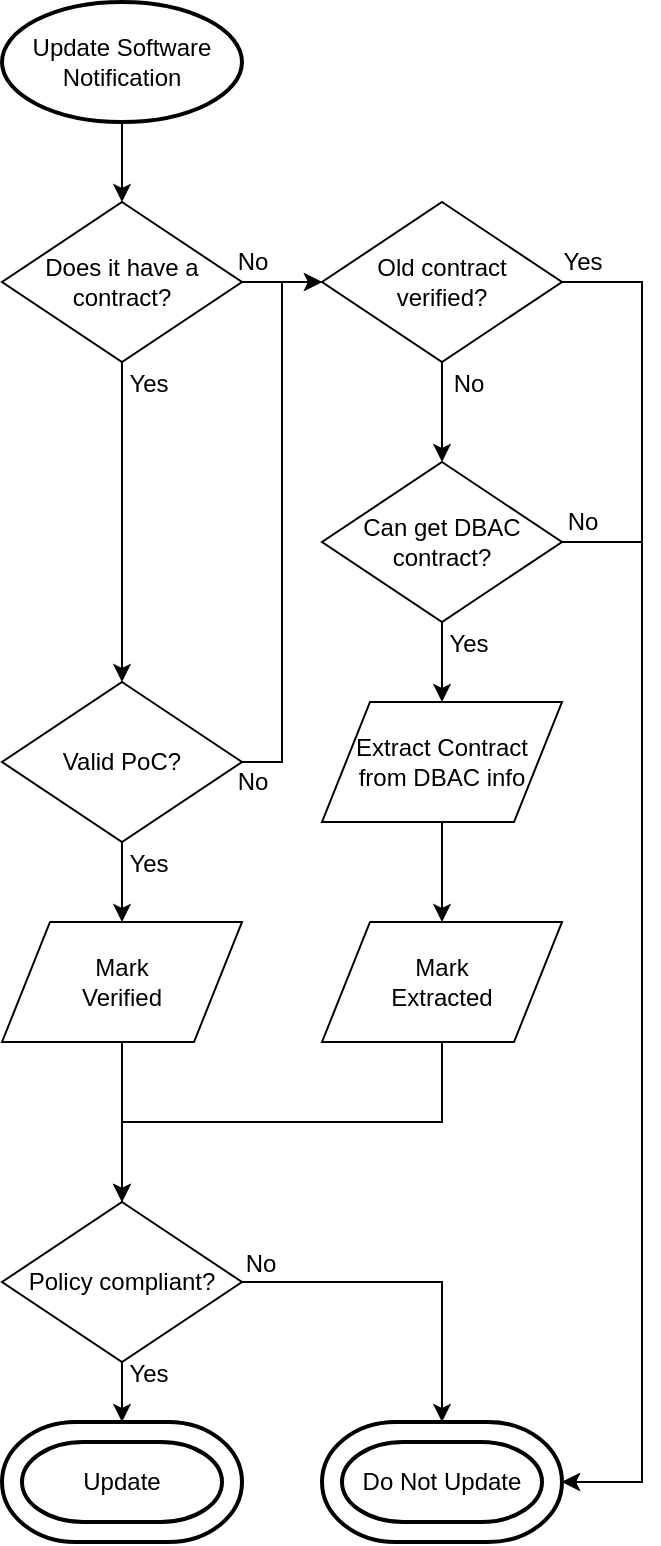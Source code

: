 <mxfile version="12.5.2" type="device"><diagram id="FkCdPjZJ8-QhyjD5HfDq" name="Page-1"><mxGraphModel dx="1341" dy="711" grid="1" gridSize="10" guides="1" tooltips="1" connect="1" arrows="1" fold="1" page="1" pageScale="1" pageWidth="827" pageHeight="1169" math="0" shadow="0"><root><mxCell id="0"/><mxCell id="1" parent="0"/><mxCell id="yOy8OFCSUaF9W_NkXSz8-13" style="edgeStyle=orthogonalEdgeStyle;rounded=0;orthogonalLoop=1;jettySize=auto;html=1;" parent="1" source="yOy8OFCSUaF9W_NkXSz8-1" target="yOy8OFCSUaF9W_NkXSz8-3" edge="1"><mxGeometry relative="1" as="geometry"/></mxCell><mxCell id="yOy8OFCSUaF9W_NkXSz8-1" value="Update Software Notification" style="strokeWidth=2;html=1;shape=mxgraph.flowchart.start_1;whiteSpace=wrap;" parent="1" vertex="1"><mxGeometry x="280" y="140" width="120" height="60" as="geometry"/></mxCell><mxCell id="yOy8OFCSUaF9W_NkXSz8-5" value="" style="edgeStyle=orthogonalEdgeStyle;rounded=0;orthogonalLoop=1;jettySize=auto;html=1;" parent="1" source="yOy8OFCSUaF9W_NkXSz8-3" target="EZ177hOOrbYYjBY2mvUs-4" edge="1"><mxGeometry x="-0.763" y="40" relative="1" as="geometry"><mxPoint as="offset"/><Array as="points"/></mxGeometry></mxCell><mxCell id="yOy8OFCSUaF9W_NkXSz8-15" style="edgeStyle=orthogonalEdgeStyle;rounded=0;orthogonalLoop=1;jettySize=auto;html=1;" parent="1" source="yOy8OFCSUaF9W_NkXSz8-3" target="tqp4UFAQfz5taNDQSgd_-5" edge="1"><mxGeometry relative="1" as="geometry"><mxPoint x="340" y="360" as="targetPoint"/></mxGeometry></mxCell><mxCell id="yOy8OFCSUaF9W_NkXSz8-3" value="Does it have a contract?" style="rhombus;whiteSpace=wrap;html=1;" parent="1" vertex="1"><mxGeometry x="280" y="240" width="120" height="80" as="geometry"/></mxCell><mxCell id="yOy8OFCSUaF9W_NkXSz8-6" style="edgeStyle=orthogonalEdgeStyle;rounded=0;orthogonalLoop=1;jettySize=auto;html=1;" parent="1" source="yOy8OFCSUaF9W_NkXSz8-4" target="tqp4UFAQfz5taNDQSgd_-10" edge="1"><mxGeometry relative="1" as="geometry"><mxPoint x="500" y="480" as="targetPoint"/><Array as="points"><mxPoint x="600" y="410"/><mxPoint x="600" y="880"/></Array></mxGeometry></mxCell><mxCell id="yOy8OFCSUaF9W_NkXSz8-23" value="No" style="text;html=1;resizable=0;points=[];align=center;verticalAlign=middle;labelBackgroundColor=#ffffff;" parent="yOy8OFCSUaF9W_NkXSz8-6" vertex="1" connectable="0"><mxGeometry x="-0.484" y="1" relative="1" as="geometry"><mxPoint x="-31" y="-112" as="offset"/></mxGeometry></mxCell><mxCell id="yOy8OFCSUaF9W_NkXSz8-21" style="edgeStyle=orthogonalEdgeStyle;rounded=0;orthogonalLoop=1;jettySize=auto;html=1;" parent="1" source="yOy8OFCSUaF9W_NkXSz8-4" target="yOy8OFCSUaF9W_NkXSz8-19" edge="1"><mxGeometry relative="1" as="geometry"/></mxCell><mxCell id="yOy8OFCSUaF9W_NkXSz8-4" value="Can get DBAC contract?" style="rhombus;whiteSpace=wrap;html=1;" parent="1" vertex="1"><mxGeometry x="440" y="370" width="120" height="80" as="geometry"/></mxCell><mxCell id="RM2AX5ma5Jd8kfvqJU6q-1" style="edgeStyle=orthogonalEdgeStyle;rounded=0;orthogonalLoop=1;jettySize=auto;html=1;" parent="1" source="yOy8OFCSUaF9W_NkXSz8-19" target="tqp4UFAQfz5taNDQSgd_-20" edge="1"><mxGeometry relative="1" as="geometry"/></mxCell><mxCell id="yOy8OFCSUaF9W_NkXSz8-19" value="Extract Contract&lt;br&gt;from DBAC info" style="shape=parallelogram;perimeter=parallelogramPerimeter;whiteSpace=wrap;html=1;" parent="1" vertex="1"><mxGeometry x="440" y="490" width="120" height="60" as="geometry"/></mxCell><mxCell id="tqp4UFAQfz5taNDQSgd_-3" value="" style="edgeStyle=orthogonalEdgeStyle;rounded=0;orthogonalLoop=1;jettySize=auto;html=1;" parent="1" source="tqp4UFAQfz5taNDQSgd_-5" target="tqp4UFAQfz5taNDQSgd_-23" edge="1"><mxGeometry relative="1" as="geometry"><mxPoint x="340" y="720" as="targetPoint"/></mxGeometry></mxCell><mxCell id="RM2AX5ma5Jd8kfvqJU6q-3" style="edgeStyle=orthogonalEdgeStyle;rounded=0;orthogonalLoop=1;jettySize=auto;html=1;" parent="1" source="tqp4UFAQfz5taNDQSgd_-5" target="EZ177hOOrbYYjBY2mvUs-4" edge="1"><mxGeometry relative="1" as="geometry"><Array as="points"><mxPoint x="420" y="520"/><mxPoint x="420" y="280"/></Array></mxGeometry></mxCell><mxCell id="tqp4UFAQfz5taNDQSgd_-5" value="Valid PoC?" style="rhombus;whiteSpace=wrap;html=1;" parent="1" vertex="1"><mxGeometry x="280" y="480" width="120" height="80" as="geometry"/></mxCell><mxCell id="tqp4UFAQfz5taNDQSgd_-6" value="" style="edgeStyle=orthogonalEdgeStyle;rounded=0;orthogonalLoop=1;jettySize=auto;html=1;" parent="1" source="tqp4UFAQfz5taNDQSgd_-7" target="tqp4UFAQfz5taNDQSgd_-13" edge="1"><mxGeometry relative="1" as="geometry"><mxPoint x="340" y="950" as="targetPoint"/></mxGeometry></mxCell><mxCell id="tqp4UFAQfz5taNDQSgd_-7" value="Policy compliant?" style="rhombus;whiteSpace=wrap;html=1;" parent="1" vertex="1"><mxGeometry x="280" y="740" width="120" height="80" as="geometry"/></mxCell><mxCell id="tqp4UFAQfz5taNDQSgd_-9" value="" style="group" parent="1" vertex="1" connectable="0"><mxGeometry x="440" y="850" width="120" height="60" as="geometry"/></mxCell><mxCell id="tqp4UFAQfz5taNDQSgd_-10" value="" style="strokeWidth=2;html=1;shape=mxgraph.flowchart.terminator;whiteSpace=wrap;" parent="tqp4UFAQfz5taNDQSgd_-9" vertex="1"><mxGeometry width="120" height="60" as="geometry"/></mxCell><mxCell id="tqp4UFAQfz5taNDQSgd_-11" value="Do Not Update" style="strokeWidth=2;html=1;shape=mxgraph.flowchart.terminator;whiteSpace=wrap;" parent="tqp4UFAQfz5taNDQSgd_-9" vertex="1"><mxGeometry x="10" y="10" width="100" height="40" as="geometry"/></mxCell><mxCell id="tqp4UFAQfz5taNDQSgd_-12" value="" style="group" parent="1" vertex="1" connectable="0"><mxGeometry x="280" y="850" width="120" height="60" as="geometry"/></mxCell><mxCell id="tqp4UFAQfz5taNDQSgd_-13" value="" style="strokeWidth=2;html=1;shape=mxgraph.flowchart.terminator;whiteSpace=wrap;" parent="tqp4UFAQfz5taNDQSgd_-12" vertex="1"><mxGeometry width="120" height="60" as="geometry"/></mxCell><mxCell id="tqp4UFAQfz5taNDQSgd_-14" value="Update" style="strokeWidth=2;html=1;shape=mxgraph.flowchart.terminator;whiteSpace=wrap;" parent="tqp4UFAQfz5taNDQSgd_-12" vertex="1"><mxGeometry x="10" y="10" width="100" height="40" as="geometry"/></mxCell><mxCell id="tqp4UFAQfz5taNDQSgd_-17" value="No" style="text;html=1;resizable=0;points=[];align=center;verticalAlign=middle;labelBackgroundColor=#ffffff;" parent="1" vertex="1" connectable="0"><mxGeometry x="440.172" y="780.138" as="geometry"><mxPoint x="-31" y="-9" as="offset"/></mxGeometry></mxCell><mxCell id="tqp4UFAQfz5taNDQSgd_-18" style="edgeStyle=orthogonalEdgeStyle;rounded=0;orthogonalLoop=1;jettySize=auto;html=1;" parent="1" source="tqp4UFAQfz5taNDQSgd_-7" target="tqp4UFAQfz5taNDQSgd_-10" edge="1"><mxGeometry relative="1" as="geometry"><mxPoint x="400" y="870" as="sourcePoint"/><mxPoint x="452" y="780" as="targetPoint"/></mxGeometry></mxCell><mxCell id="tqp4UFAQfz5taNDQSgd_-19" style="edgeStyle=orthogonalEdgeStyle;rounded=0;orthogonalLoop=1;jettySize=auto;html=1;" parent="1" source="tqp4UFAQfz5taNDQSgd_-20" target="tqp4UFAQfz5taNDQSgd_-7" edge="1"><mxGeometry relative="1" as="geometry"><Array as="points"><mxPoint x="500" y="700"/><mxPoint x="340" y="700"/></Array></mxGeometry></mxCell><mxCell id="tqp4UFAQfz5taNDQSgd_-20" value="Mark &lt;br&gt;Extracted" style="shape=parallelogram;perimeter=parallelogramPerimeter;whiteSpace=wrap;html=1;" parent="1" vertex="1"><mxGeometry x="440" y="600" width="120" height="60" as="geometry"/></mxCell><mxCell id="tqp4UFAQfz5taNDQSgd_-22" style="edgeStyle=orthogonalEdgeStyle;rounded=0;orthogonalLoop=1;jettySize=auto;html=1;" parent="1" source="tqp4UFAQfz5taNDQSgd_-23" target="tqp4UFAQfz5taNDQSgd_-7" edge="1"><mxGeometry relative="1" as="geometry"><Array as="points"><mxPoint x="340" y="690"/><mxPoint x="340" y="690"/></Array></mxGeometry></mxCell><mxCell id="tqp4UFAQfz5taNDQSgd_-23" value="Mark &lt;br&gt;Verified" style="shape=parallelogram;perimeter=parallelogramPerimeter;whiteSpace=wrap;html=1;" parent="1" vertex="1"><mxGeometry x="280" y="600" width="120" height="60" as="geometry"/></mxCell><mxCell id="tqp4UFAQfz5taNDQSgd_-24" value="Yes" style="text;html=1;resizable=0;points=[];align=center;verticalAlign=middle;labelBackgroundColor=#ffffff;" parent="1" vertex="1" connectable="0"><mxGeometry x="390.172" y="580.138" as="geometry"><mxPoint x="-37" y="-9" as="offset"/></mxGeometry></mxCell><mxCell id="EZ177hOOrbYYjBY2mvUs-2" value="No" style="text;html=1;align=center;verticalAlign=middle;resizable=0;points=[];;autosize=1;" parent="1" vertex="1"><mxGeometry x="390" y="260" width="30" height="20" as="geometry"/></mxCell><mxCell id="EZ177hOOrbYYjBY2mvUs-3" value="No" style="text;html=1;align=center;verticalAlign=middle;resizable=0;points=[];;autosize=1;" parent="1" vertex="1"><mxGeometry x="390" y="520" width="30" height="20" as="geometry"/></mxCell><mxCell id="EZ177hOOrbYYjBY2mvUs-5" style="edgeStyle=orthogonalEdgeStyle;rounded=0;orthogonalLoop=1;jettySize=auto;html=1;" parent="1" source="EZ177hOOrbYYjBY2mvUs-4" target="tqp4UFAQfz5taNDQSgd_-10" edge="1"><mxGeometry relative="1" as="geometry"><mxPoint x="600" y="860" as="targetPoint"/><Array as="points"><mxPoint x="600" y="280"/><mxPoint x="600" y="880"/></Array></mxGeometry></mxCell><mxCell id="EZ177hOOrbYYjBY2mvUs-7" style="edgeStyle=orthogonalEdgeStyle;rounded=0;orthogonalLoop=1;jettySize=auto;html=1;" parent="1" source="EZ177hOOrbYYjBY2mvUs-4" target="yOy8OFCSUaF9W_NkXSz8-4" edge="1"><mxGeometry relative="1" as="geometry"/></mxCell><mxCell id="EZ177hOOrbYYjBY2mvUs-4" value="Old contract &lt;br&gt;verified?" style="rhombus;whiteSpace=wrap;html=1;" parent="1" vertex="1"><mxGeometry x="440" y="240" width="120" height="80" as="geometry"/></mxCell><mxCell id="EZ177hOOrbYYjBY2mvUs-6" value="Yes" style="text;html=1;align=center;verticalAlign=middle;resizable=0;points=[];;autosize=1;" parent="1" vertex="1"><mxGeometry x="550" y="260" width="40" height="20" as="geometry"/></mxCell><mxCell id="EZ177hOOrbYYjBY2mvUs-11" value="Yes" style="text;html=1;resizable=0;points=[];align=center;verticalAlign=middle;labelBackgroundColor=#ffffff;" parent="1" vertex="1" connectable="0"><mxGeometry x="390.172" y="340.138" as="geometry"><mxPoint x="-37" y="-9" as="offset"/></mxGeometry></mxCell><mxCell id="EZ177hOOrbYYjBY2mvUs-12" value="No" style="text;html=1;resizable=0;points=[];align=center;verticalAlign=middle;labelBackgroundColor=#ffffff;" parent="1" vertex="1" connectable="0"><mxGeometry x="550.172" y="340.138" as="geometry"><mxPoint x="-37" y="-9" as="offset"/></mxGeometry></mxCell><mxCell id="EZ177hOOrbYYjBY2mvUs-13" value="Yes" style="text;html=1;resizable=0;points=[];align=center;verticalAlign=middle;labelBackgroundColor=#ffffff;" parent="1" vertex="1" connectable="0"><mxGeometry x="550.172" y="470.138" as="geometry"><mxPoint x="-37" y="-9" as="offset"/></mxGeometry></mxCell><mxCell id="EZ177hOOrbYYjBY2mvUs-14" value="Yes" style="text;html=1;resizable=0;points=[];align=center;verticalAlign=middle;labelBackgroundColor=#ffffff;" parent="1" vertex="1" connectable="0"><mxGeometry x="390.172" y="835.138" as="geometry"><mxPoint x="-37" y="-9" as="offset"/></mxGeometry></mxCell></root></mxGraphModel></diagram></mxfile>